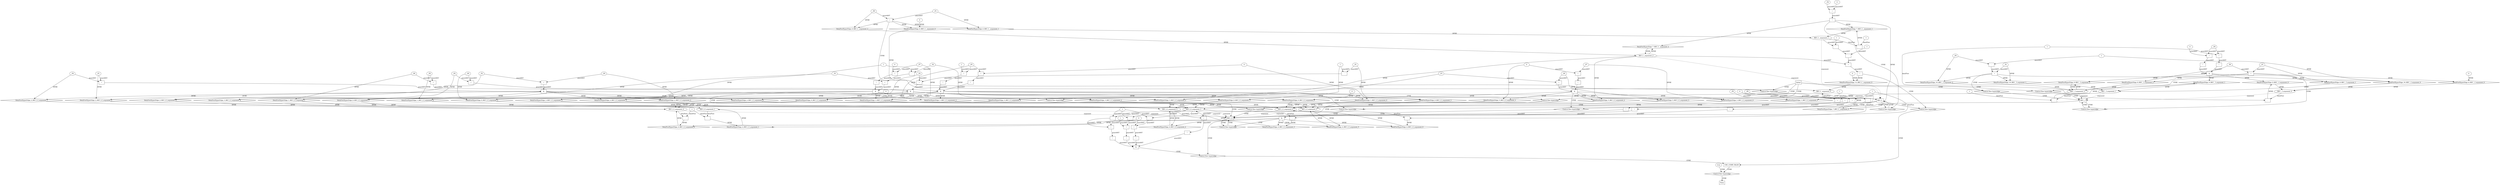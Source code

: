 // Horn Graph
digraph {
	"xxxREC_f_f___Initial_0xxxdataFlow_0_node_0" [label="_P1"  nodeName="xxxREC_f_f___Initial_0xxxdataFlow_0_node_0" class=symbolicConstant GNNNodeID=6]
	"xxxREC_f_f___Initial_0xxxdataFlow1_node_0" [label="_P2"  nodeName="xxxREC_f_f___Initial_0xxxdataFlow1_node_0" class=symbolicConstant GNNNodeID=7]
	"xxxREC_f_f___Initial_0xxxdataFlow2_node_0" [label="0"  nodeName="xxxREC_f_f___Initial_0xxxdataFlow2_node_0" class=IdealInt GNNNodeID=8]
	"xxxREC_f_f___Initial_0xxxdataFlow3_node_0" [label="1"  nodeName="xxxREC_f_f___Initial_0xxxdataFlow3_node_0" class=IdealInt GNNNodeID=9]
	"xxxREC_f_f___Initial_0xxxdataFlow4_node_0" [label="_P4"  nodeName="xxxREC_f_f___Initial_0xxxdataFlow4_node_0" class=symbolicConstant GNNNodeID=10]
	"xxxREC_f_f___Initial_0xxxdataFlow5_node_0" [label="_P0"  nodeName="xxxREC_f_f___Initial_0xxxdataFlow5_node_0" class=symbolicConstant GNNNodeID=11]
	"xxxREC_f_f___Initial_0xxxguard_0_node_0" [label="="  nodeName="xxxREC_f_f___Initial_0xxxguard_0_node_0" class=Operator GNNNodeID=12 shape=rect]
		"xxxREC_f_f___Initial_0xxxdataFlow5_node_0" -> "xxxREC_f_f___Initial_0xxxguard_0_node_0" [ label="guardAST"]
		"xxxREC_f_f___Initial_0xxxdataFlow4_node_0" -> "xxxREC_f_f___Initial_0xxxguard_0_node_0" [ label="guardAST"]
	"xxxREC_f_f___Initial_0xxxguard1_node_0" [label="="  nodeName="xxxREC_f_f___Initial_0xxxguard1_node_0" class=Operator GNNNodeID=13 shape=rect]
	"xxxREC_f_f___Initial_0xxxguard1_node_2" [label="-"  nodeName="xxxREC_f_f___Initial_0xxxguard1_node_2" class=Operator GNNNodeID=14 shape=rect]
		"xxxREC_f_f___Initial_0xxxdataFlow1_node_0" -> "xxxREC_f_f___Initial_0xxxguard1_node_0" [ label="guardAST"]
		"xxxREC_f_f___Initial_0xxxguard1_node_2" -> "xxxREC_f_f___Initial_0xxxguard1_node_0" [ label="guardAST"]
		"xxxREC_f_f___Initial_0xxxdataFlow_0_node_0" -> "xxxREC_f_f___Initial_0xxxguard1_node_2" [ label="guardAST"]
		"xxxREC_f_f___Initial_0xxxdataFlow3_node_0" -> "xxxREC_f_f___Initial_0xxxguard1_node_2" [ label="guardAST"]
	"xxxREC_f_f___REC__f_1xxxdataFlow_0_node_0" [label="0"  nodeName="xxxREC_f_f___REC__f_1xxxdataFlow_0_node_0" class=IdealInt GNNNodeID=18]
	"xxxREC_f_f___REC__f_1xxxdataFlow1_node_0" [label="_P6"  nodeName="xxxREC_f_f___REC__f_1xxxdataFlow1_node_0" class=symbolicConstant GNNNodeID=19]
	"xxxREC_f_f___REC__f_1xxxdataFlow2_node_0" [label="_P0"  nodeName="xxxREC_f_f___REC__f_1xxxdataFlow2_node_0" class=symbolicConstant GNNNodeID=20]
	"xxxREC_f_f___REC__f_1xxxdataFlow3_node_0" [label="_P5"  nodeName="xxxREC_f_f___REC__f_1xxxdataFlow3_node_0" class=symbolicConstant GNNNodeID=21]
	"xxxREC_f_f___REC__f_1xxxguard_0_node_0" [label="!"  nodeName="xxxREC_f_f___REC__f_1xxxguard_0_node_0" class=Operator GNNNodeID=22 shape=rect]
	"xxxREC_f_f___REC__f_1xxxguard_0_node_1" [label="="  nodeName="xxxREC_f_f___REC__f_1xxxguard_0_node_1" class=Operator GNNNodeID=23 shape=rect]
	"xxxREC_f_f___REC__f_1xxxguard_0_node_3" [label="1"  nodeName="xxxREC_f_f___REC__f_1xxxguard_0_node_3" class=IdealInt GNNNodeID=24]
		"xxxREC_f_f___REC__f_1xxxguard_0_node_1" -> "xxxREC_f_f___REC__f_1xxxguard_0_node_0" [ label="guardAST"]
		"xxxREC_f_f___REC__f_1xxxdataFlow3_node_0" -> "xxxREC_f_f___REC__f_1xxxguard_0_node_1" [ label="guardAST"]
		"xxxREC_f_f___REC__f_1xxxguard_0_node_3" -> "xxxREC_f_f___REC__f_1xxxguard_0_node_1" [ label="guardAST"]
	"xxxREC_f_f___REC__f_1xxxguard1_node_0" [label="!"  nodeName="xxxREC_f_f___REC__f_1xxxguard1_node_0" class=Operator GNNNodeID=25 shape=rect]
	"xxxREC_f_f___REC__f_1xxxguard1_node_1" [label="="  nodeName="xxxREC_f_f___REC__f_1xxxguard1_node_1" class=Operator GNNNodeID=26 shape=rect]
		"xxxREC_f_f___REC__f_1xxxguard1_node_1" -> "xxxREC_f_f___REC__f_1xxxguard1_node_0" [ label="guardAST"]
		"xxxREC_f_f___REC__f_1xxxdataFlow3_node_0" -> "xxxREC_f_f___REC__f_1xxxguard1_node_1" [ label="guardAST"]
		"xxxREC_f_f___REC__f_1xxxdataFlow_0_node_0" -> "xxxREC_f_f___REC__f_1xxxguard1_node_1" [ label="guardAST"]
	"xxxREC_f_f___REC__f_1xxxguard2_node_0" [label="="  nodeName="xxxREC_f_f___REC__f_1xxxguard2_node_0" class=Operator GNNNodeID=27 shape=rect]
		"xxxREC_f_f___REC__f_1xxxdataFlow2_node_0" -> "xxxREC_f_f___REC__f_1xxxguard2_node_0" [ label="guardAST"]
		"xxxREC_f_f___REC__f_1xxxdataFlow1_node_0" -> "xxxREC_f_f___REC__f_1xxxguard2_node_0" [ label="guardAST"]
	"xxxREC_f_f___Initial_2xxxdataFlow_0_node_0" [label="_P0"  nodeName="xxxREC_f_f___Initial_2xxxdataFlow_0_node_0" class=symbolicConstant GNNNodeID=28]
	"xxxREC_f_f___Initial_2xxxdataFlow1_node_0" [label="_P2"  nodeName="xxxREC_f_f___Initial_2xxxdataFlow1_node_0" class=symbolicConstant GNNNodeID=29]
	"xxxREC_f_f___Initial_2xxxdataFlow2_node_0" [label="0"  nodeName="xxxREC_f_f___Initial_2xxxdataFlow2_node_0" class=IdealInt GNNNodeID=30]
	"xxxREC_f_f___Initial_2xxxdataFlow4_node_0" [label="_P4"  nodeName="xxxREC_f_f___Initial_2xxxdataFlow4_node_0" class=symbolicConstant GNNNodeID=31]
	"xxxREC_f_f___Initial_2xxxdataFlow5_node_0" [label="_P1"  nodeName="xxxREC_f_f___Initial_2xxxdataFlow5_node_0" class=symbolicConstant GNNNodeID=32]
	"xxxREC_f_f___Initial_2xxxguard_0_node_0" [label="="  nodeName="xxxREC_f_f___Initial_2xxxguard_0_node_0" class=Operator GNNNodeID=33 shape=rect]
		"xxxREC_f_f___Initial_2xxxdataFlow_0_node_0" -> "xxxREC_f_f___Initial_2xxxguard_0_node_0" [ label="guardAST"]
		"xxxREC_f_f___Initial_2xxxdataFlow1_node_0" -> "xxxREC_f_f___Initial_2xxxguard_0_node_0" [ label="guardAST"]
	"xxxREC_f_f___Initial_2xxxguard1_node_0" [label="="  nodeName="xxxREC_f_f___Initial_2xxxguard1_node_0" class=Operator GNNNodeID=34 shape=rect]
		"xxxREC_f_f___Initial_2xxxdataFlow5_node_0" -> "xxxREC_f_f___Initial_2xxxguard1_node_0" [ label="guardAST"]
		"xxxREC_f_f___Initial_2xxxdataFlow4_node_0" -> "xxxREC_f_f___Initial_2xxxguard1_node_0" [ label="guardAST"]
	"xxxREC_f_f___REC_f__3xxxdataFlow_0_node_0" [label="_P7"  nodeName="xxxREC_f_f___REC_f__3xxxdataFlow_0_node_0" class=symbolicConstant GNNNodeID=38]
	"xxxREC_f_f___REC_f__3xxxdataFlow1_node_0" [label="1"  nodeName="xxxREC_f_f___REC_f__3xxxdataFlow1_node_0" class=IdealInt GNNNodeID=39]
	"xxxREC_f_f___REC_f__3xxxdataFlow2_node_0" [label="_P3"  nodeName="xxxREC_f_f___REC_f__3xxxdataFlow2_node_0" class=symbolicConstant GNNNodeID=40]
	"xxxREC_f_f___REC_f__3xxxdataFlow3_node_0" [label="_P2"  nodeName="xxxREC_f_f___REC_f__3xxxdataFlow3_node_0" class=symbolicConstant GNNNodeID=41]
	"xxxREC_f_f___REC_f__3xxxguard_0_node_0" [label="!"  nodeName="xxxREC_f_f___REC_f__3xxxguard_0_node_0" class=Operator GNNNodeID=42 shape=rect]
	"xxxREC_f_f___REC_f__3xxxguard_0_node_1" [label="="  nodeName="xxxREC_f_f___REC_f__3xxxguard_0_node_1" class=Operator GNNNodeID=43 shape=rect]
	"xxxREC_f_f___REC_f__3xxxguard_0_node_3" [label="0"  nodeName="xxxREC_f_f___REC_f__3xxxguard_0_node_3" class=IdealInt GNNNodeID=44]
		"xxxREC_f_f___REC_f__3xxxguard_0_node_1" -> "xxxREC_f_f___REC_f__3xxxguard_0_node_0" [ label="guardAST"]
		"xxxREC_f_f___REC_f__3xxxdataFlow_0_node_0" -> "xxxREC_f_f___REC_f__3xxxguard_0_node_1" [ label="guardAST"]
		"xxxREC_f_f___REC_f__3xxxguard_0_node_3" -> "xxxREC_f_f___REC_f__3xxxguard_0_node_1" [ label="guardAST"]
	"xxxREC_f_f___REC_f__3xxxguard1_node_0" [label="="  nodeName="xxxREC_f_f___REC_f__3xxxguard1_node_0" class=Operator GNNNodeID=45 shape=rect]
	"xxxREC_f_f___REC_f__3xxxguard1_node_2" [label="-"  nodeName="xxxREC_f_f___REC_f__3xxxguard1_node_2" class=Operator GNNNodeID=46 shape=rect]
		"xxxREC_f_f___REC_f__3xxxdataFlow2_node_0" -> "xxxREC_f_f___REC_f__3xxxguard1_node_0" [ label="guardAST"]
		"xxxREC_f_f___REC_f__3xxxguard1_node_2" -> "xxxREC_f_f___REC_f__3xxxguard1_node_0" [ label="guardAST"]
		"xxxREC_f_f___REC_f__3xxxdataFlow3_node_0" -> "xxxREC_f_f___REC_f__3xxxguard1_node_2" [ label="guardAST"]
		"xxxREC_f_f___REC_f__3xxxdataFlow1_node_0" -> "xxxREC_f_f___REC_f__3xxxguard1_node_2" [ label="guardAST"]
	"xxxREC_f_f___REC_f_f_4xxxdataFlow_0_node_0" [label="-"  nodeName="xxxREC_f_f___REC_f_f_4xxxdataFlow_0_node_0" class=Operator GNNNodeID=47 shape=rect]
	"xxxREC_f_f___REC_f_f_4xxxdataFlow_0_node_2" [label="1"  nodeName="xxxREC_f_f___REC_f_f_4xxxdataFlow_0_node_2" class=IdealInt GNNNodeID=48]
		"REC_f_f_argument_0" -> "xxxREC_f_f___REC_f_f_4xxxdataFlow_0_node_0" [ label="dataFlow"]
		"xxxREC_f_f___REC_f_f_4xxxdataFlow_0_node_2" -> "xxxREC_f_f___REC_f_f_4xxxdataFlow_0_node_0" [ label="dataFlow"]
	"xxxREC_f_f___REC_f_f_4xxxdataFlow1_node_0" [label="-"  nodeName="xxxREC_f_f___REC_f_f_4xxxdataFlow1_node_0" class=Operator GNNNodeID=49 shape=rect]
		"REC_f_f_argument_3" -> "xxxREC_f_f___REC_f_f_4xxxdataFlow1_node_0" [ label="dataFlow"]
		"xxxREC_f_f___REC_f_f_4xxxdataFlow_0_node_2" -> "xxxREC_f_f___REC_f_f_4xxxdataFlow1_node_0" [ label="dataFlow"]
	"xxxREC_f_f___REC_f_f_4xxxdataFlow2_node_0" [label="-"  nodeName="xxxREC_f_f___REC_f_f_4xxxdataFlow2_node_0" class=Operator GNNNodeID=50 shape=rect]
	"xxxREC_f_f___REC_f_f_4xxxdataFlow2_node_2" [label="-1"  nodeName="xxxREC_f_f___REC_f_f_4xxxdataFlow2_node_2" class=IdealInt GNNNodeID=51]
		"REC_f_f_argument_1" -> "xxxREC_f_f___REC_f_f_4xxxdataFlow2_node_0" [ label="dataFlow"]
		"xxxREC_f_f___REC_f_f_4xxxdataFlow2_node_2" -> "xxxREC_f_f___REC_f_f_4xxxdataFlow2_node_0" [ label="dataFlow"]
	"xxxREC_f_f___REC_f_f_4xxxdataFlow3_node_0" [label="-"  nodeName="xxxREC_f_f___REC_f_f_4xxxdataFlow3_node_0" class=Operator GNNNodeID=52 shape=rect]
		"REC_f_f_argument_4" -> "xxxREC_f_f___REC_f_f_4xxxdataFlow3_node_0" [ label="dataFlow"]
		"xxxREC_f_f___REC_f_f_4xxxdataFlow2_node_2" -> "xxxREC_f_f___REC_f_f_4xxxdataFlow3_node_0" [ label="dataFlow"]
	"xxxREC_f_f___REC_f_f_4xxxguard_0_node_0" [label="!"  nodeName="xxxREC_f_f___REC_f_f_4xxxguard_0_node_0" class=Operator GNNNodeID=53 shape=rect]
	"xxxREC_f_f___REC_f_f_4xxxguard_0_node_1" [label="="  nodeName="xxxREC_f_f___REC_f_f_4xxxguard_0_node_1" class=Operator GNNNodeID=54 shape=rect]
	"xxxREC_f_f___REC_f_f_4xxxguard_0_node_2" [label="_P6"  nodeName="xxxREC_f_f___REC_f_f_4xxxguard_0_node_2" class=symbolicConstant GNNNodeID=55]
		"xxxREC_f_f___REC_f_f_4xxxguard_0_node_1" -> "xxxREC_f_f___REC_f_f_4xxxguard_0_node_0" [ label="guardAST"]
		"xxxREC_f_f___REC_f_f_4xxxguard_0_node_2" -> "xxxREC_f_f___REC_f_f_4xxxguard_0_node_1" [ label="guardAST"]
		"xxxREC_f_f___REC_f_f_4xxxdataFlow_0_node_2" -> "xxxREC_f_f___REC_f_f_4xxxguard_0_node_1" [ label="guardAST"]
	"xxxREC_f_f___REC_f_f_4xxxguard1_node_0" [label="!"  nodeName="xxxREC_f_f___REC_f_f_4xxxguard1_node_0" class=Operator GNNNodeID=56 shape=rect]
	"xxxREC_f_f___REC_f_f_4xxxguard1_node_1" [label="="  nodeName="xxxREC_f_f___REC_f_f_4xxxguard1_node_1" class=Operator GNNNodeID=57 shape=rect]
	"xxxREC_f_f___REC_f_f_4xxxguard1_node_3" [label="0"  nodeName="xxxREC_f_f___REC_f_f_4xxxguard1_node_3" class=IdealInt GNNNodeID=58]
		"xxxREC_f_f___REC_f_f_4xxxguard1_node_1" -> "xxxREC_f_f___REC_f_f_4xxxguard1_node_0" [ label="guardAST"]
		"xxxREC_f_f___REC_f_f_4xxxguard_0_node_2" -> "xxxREC_f_f___REC_f_f_4xxxguard1_node_1" [ label="guardAST"]
		"xxxREC_f_f___REC_f_f_4xxxguard1_node_3" -> "xxxREC_f_f___REC_f_f_4xxxguard1_node_1" [ label="guardAST"]
	"xxxREC_f_f___REC_f_f_4xxxguard2_node_0" [label="!"  nodeName="xxxREC_f_f___REC_f_f_4xxxguard2_node_0" class=Operator GNNNodeID=59 shape=rect]
	"xxxREC_f_f___REC_f_f_4xxxguard2_node_1" [label="="  nodeName="xxxREC_f_f___REC_f_f_4xxxguard2_node_1" class=Operator GNNNodeID=60 shape=rect]
	"xxxREC_f_f___REC_f_f_4xxxguard2_node_2" [label="_P9"  nodeName="xxxREC_f_f___REC_f_f_4xxxguard2_node_2" class=symbolicConstant GNNNodeID=61]
		"xxxREC_f_f___REC_f_f_4xxxguard2_node_1" -> "xxxREC_f_f___REC_f_f_4xxxguard2_node_0" [ label="guardAST"]
		"xxxREC_f_f___REC_f_f_4xxxguard2_node_2" -> "xxxREC_f_f___REC_f_f_4xxxguard2_node_1" [ label="guardAST"]
		"xxxREC_f_f___REC_f_f_4xxxguard1_node_3" -> "xxxREC_f_f___REC_f_f_4xxxguard2_node_1" [ label="guardAST"]
	"xxxREC_f_f___REC_f__5xxxdataFlow_0_node_0" [label="_P7"  nodeName="xxxREC_f_f___REC_f__5xxxdataFlow_0_node_0" class=symbolicConstant GNNNodeID=62]
	"xxxREC_f_f___REC_f__5xxxdataFlow1_node_0" [label="0"  nodeName="xxxREC_f_f___REC_f__5xxxdataFlow1_node_0" class=IdealInt GNNNodeID=63]
	"xxxREC_f_f___REC_f__5xxxdataFlow2_node_0" [label="_P3"  nodeName="xxxREC_f_f___REC_f__5xxxdataFlow2_node_0" class=symbolicConstant GNNNodeID=64]
	"xxxREC_f_f___REC_f__5xxxdataFlow3_node_0" [label="_P0"  nodeName="xxxREC_f_f___REC_f__5xxxdataFlow3_node_0" class=symbolicConstant GNNNodeID=65]
	"xxxREC_f_f___REC_f__5xxxguard_0_node_0" [label="!"  nodeName="xxxREC_f_f___REC_f__5xxxguard_0_node_0" class=Operator GNNNodeID=66 shape=rect]
	"xxxREC_f_f___REC_f__5xxxguard_0_node_1" [label="="  nodeName="xxxREC_f_f___REC_f__5xxxguard_0_node_1" class=Operator GNNNodeID=67 shape=rect]
		"xxxREC_f_f___REC_f__5xxxguard_0_node_1" -> "xxxREC_f_f___REC_f__5xxxguard_0_node_0" [ label="guardAST"]
		"xxxREC_f_f___REC_f__5xxxdataFlow_0_node_0" -> "xxxREC_f_f___REC_f__5xxxguard_0_node_1" [ label="guardAST"]
		"xxxREC_f_f___REC_f__5xxxdataFlow1_node_0" -> "xxxREC_f_f___REC_f__5xxxguard_0_node_1" [ label="guardAST"]
	"xxxREC_f_f___REC_f__5xxxguard1_node_0" [label="="  nodeName="xxxREC_f_f___REC_f__5xxxguard1_node_0" class=Operator GNNNodeID=68 shape=rect]
		"xxxREC_f_f___REC_f__5xxxdataFlow3_node_0" -> "xxxREC_f_f___REC_f__5xxxguard1_node_0" [ label="guardAST"]
		"xxxREC_f_f___REC_f__5xxxdataFlow2_node_0" -> "xxxREC_f_f___REC_f__5xxxguard1_node_0" [ label="guardAST"]
	"xxxREC_f____Initial_6xxxdataFlow_0_node_0" [label="0"  nodeName="xxxREC_f____Initial_6xxxdataFlow_0_node_0" class=IdealInt GNNNodeID=69]
	"xxxREC_f____Initial_6xxxdataFlow1_node_0" [label="_P1"  nodeName="xxxREC_f____Initial_6xxxdataFlow1_node_0" class=symbolicConstant GNNNodeID=70]
	"xxxREC_f____Initial_6xxxdataFlow2_node_0" [label="_P0"  nodeName="xxxREC_f____Initial_6xxxdataFlow2_node_0" class=symbolicConstant GNNNodeID=71]
	"xxxREC_f____Initial_6xxxguard_0_node_0" [label="="  nodeName="xxxREC_f____Initial_6xxxguard_0_node_0" class=Operator GNNNodeID=72 shape=rect]
		"xxxREC_f____Initial_6xxxdataFlow2_node_0" -> "xxxREC_f____Initial_6xxxguard_0_node_0" [ label="guardAST"]
		"xxxREC_f____Initial_6xxxdataFlow1_node_0" -> "xxxREC_f____Initial_6xxxguard_0_node_0" [ label="guardAST"]
	"xxxREC_f____REC_f__7xxxdataFlow_0_node_0" [label="-"  nodeName="xxxREC_f____REC_f__7xxxdataFlow_0_node_0" class=Operator GNNNodeID=73 shape=rect]
	"xxxREC_f____REC_f__7xxxdataFlow_0_node_2" [label="1"  nodeName="xxxREC_f____REC_f__7xxxdataFlow_0_node_2" class=IdealInt GNNNodeID=74]
		"REC_f__argument_0" -> "xxxREC_f____REC_f__7xxxdataFlow_0_node_0" [ label="dataFlow"]
		"xxxREC_f____REC_f__7xxxdataFlow_0_node_2" -> "xxxREC_f____REC_f__7xxxdataFlow_0_node_0" [ label="dataFlow"]
	"xxxREC_f____REC_f__7xxxdataFlow1_node_0" [label="-"  nodeName="xxxREC_f____REC_f__7xxxdataFlow1_node_0" class=Operator GNNNodeID=75 shape=rect]
	"xxxREC_f____REC_f__7xxxdataFlow1_node_2" [label="-1"  nodeName="xxxREC_f____REC_f__7xxxdataFlow1_node_2" class=IdealInt GNNNodeID=76]
		"REC_f__argument_1" -> "xxxREC_f____REC_f__7xxxdataFlow1_node_0" [ label="dataFlow"]
		"xxxREC_f____REC_f__7xxxdataFlow1_node_2" -> "xxxREC_f____REC_f__7xxxdataFlow1_node_0" [ label="dataFlow"]
	"xxxREC_f____REC_f__7xxxguard_0_node_0" [label="!"  nodeName="xxxREC_f____REC_f__7xxxguard_0_node_0" class=Operator GNNNodeID=77 shape=rect]
	"xxxREC_f____REC_f__7xxxguard_0_node_1" [label="="  nodeName="xxxREC_f____REC_f__7xxxguard_0_node_1" class=Operator GNNNodeID=78 shape=rect]
	"xxxREC_f____REC_f__7xxxguard_0_node_2" [label="_P4"  nodeName="xxxREC_f____REC_f__7xxxguard_0_node_2" class=symbolicConstant GNNNodeID=79]
	"xxxREC_f____REC_f__7xxxguard_0_node_3" [label="0"  nodeName="xxxREC_f____REC_f__7xxxguard_0_node_3" class=IdealInt GNNNodeID=80]
		"xxxREC_f____REC_f__7xxxguard_0_node_1" -> "xxxREC_f____REC_f__7xxxguard_0_node_0" [ label="guardAST"]
		"xxxREC_f____REC_f__7xxxguard_0_node_2" -> "xxxREC_f____REC_f__7xxxguard_0_node_1" [ label="guardAST"]
		"xxxREC_f____REC_f__7xxxguard_0_node_3" -> "xxxREC_f____REC_f__7xxxguard_0_node_1" [ label="guardAST"]
	"xxxREC__f___Initial_8xxxdataFlow_0_node_0" [label="0"  nodeName="xxxREC__f___Initial_8xxxdataFlow_0_node_0" class=IdealInt GNNNodeID=81]
	"xxxREC__f___Initial_8xxxdataFlow1_node_0" [label="_P1"  nodeName="xxxREC__f___Initial_8xxxdataFlow1_node_0" class=symbolicConstant GNNNodeID=82]
	"xxxREC__f___Initial_8xxxdataFlow2_node_0" [label="_P0"  nodeName="xxxREC__f___Initial_8xxxdataFlow2_node_0" class=symbolicConstant GNNNodeID=83]
	"xxxREC__f___Initial_8xxxguard_0_node_0" [label="="  nodeName="xxxREC__f___Initial_8xxxguard_0_node_0" class=Operator GNNNodeID=84 shape=rect]
		"xxxREC__f___Initial_8xxxdataFlow2_node_0" -> "xxxREC__f___Initial_8xxxguard_0_node_0" [ label="guardAST"]
		"xxxREC__f___Initial_8xxxdataFlow1_node_0" -> "xxxREC__f___Initial_8xxxguard_0_node_0" [ label="guardAST"]
	"xxxREC__f___REC__f_9xxxdataFlow_0_node_0" [label="-"  nodeName="xxxREC__f___REC__f_9xxxdataFlow_0_node_0" class=Operator GNNNodeID=85 shape=rect]
	"xxxREC__f___REC__f_9xxxdataFlow_0_node_2" [label="1"  nodeName="xxxREC__f___REC__f_9xxxdataFlow_0_node_2" class=IdealInt GNNNodeID=86]
		"REC__f_argument_0" -> "xxxREC__f___REC__f_9xxxdataFlow_0_node_0" [ label="dataFlow"]
		"xxxREC__f___REC__f_9xxxdataFlow_0_node_2" -> "xxxREC__f___REC__f_9xxxdataFlow_0_node_0" [ label="dataFlow"]
	"xxxREC__f___REC__f_9xxxdataFlow1_node_0" [label="-"  nodeName="xxxREC__f___REC__f_9xxxdataFlow1_node_0" class=Operator GNNNodeID=87 shape=rect]
	"xxxREC__f___REC__f_9xxxdataFlow1_node_2" [label="-1"  nodeName="xxxREC__f___REC__f_9xxxdataFlow1_node_2" class=IdealInt GNNNodeID=88]
		"REC__f_argument_1" -> "xxxREC__f___REC__f_9xxxdataFlow1_node_0" [ label="dataFlow"]
		"xxxREC__f___REC__f_9xxxdataFlow1_node_2" -> "xxxREC__f___REC__f_9xxxdataFlow1_node_0" [ label="dataFlow"]
	"xxxREC__f___REC__f_9xxxguard_0_node_0" [label="!"  nodeName="xxxREC__f___REC__f_9xxxguard_0_node_0" class=Operator GNNNodeID=89 shape=rect]
	"xxxREC__f___REC__f_9xxxguard_0_node_1" [label="="  nodeName="xxxREC__f___REC__f_9xxxguard_0_node_1" class=Operator GNNNodeID=90 shape=rect]
	"xxxREC__f___REC__f_9xxxguard_0_node_2" [label="_P4"  nodeName="xxxREC__f___REC__f_9xxxguard_0_node_2" class=symbolicConstant GNNNodeID=91]
		"xxxREC__f___REC__f_9xxxguard_0_node_1" -> "xxxREC__f___REC__f_9xxxguard_0_node_0" [ label="guardAST"]
		"xxxREC__f___REC__f_9xxxguard_0_node_2" -> "xxxREC__f___REC__f_9xxxguard_0_node_1" [ label="guardAST"]
		"xxxREC__f___REC__f_9xxxdataFlow_0_node_2" -> "xxxREC__f___REC__f_9xxxguard_0_node_1" [ label="guardAST"]
	"xxxREC__f___REC__f_9xxxguard1_node_0" [label="!"  nodeName="xxxREC__f___REC__f_9xxxguard1_node_0" class=Operator GNNNodeID=92 shape=rect]
	"xxxREC__f___REC__f_9xxxguard1_node_1" [label="="  nodeName="xxxREC__f___REC__f_9xxxguard1_node_1" class=Operator GNNNodeID=93 shape=rect]
	"xxxREC__f___REC__f_9xxxguard1_node_3" [label="0"  nodeName="xxxREC__f___REC__f_9xxxguard1_node_3" class=IdealInt GNNNodeID=94]
		"xxxREC__f___REC__f_9xxxguard1_node_1" -> "xxxREC__f___REC__f_9xxxguard1_node_0" [ label="guardAST"]
		"xxxREC__f___REC__f_9xxxguard_0_node_2" -> "xxxREC__f___REC__f_9xxxguard1_node_1" [ label="guardAST"]
		"xxxREC__f___REC__f_9xxxguard1_node_3" -> "xxxREC__f___REC__f_9xxxguard1_node_1" [ label="guardAST"]
	"xxxREC__f___Initial_10xxxdataFlow_0_node_0" [label="1"  nodeName="xxxREC__f___Initial_10xxxdataFlow_0_node_0" class=IdealInt GNNNodeID=95]
	"xxxREC__f___Initial_10xxxdataFlow1_node_0" [label="_P1"  nodeName="xxxREC__f___Initial_10xxxdataFlow1_node_0" class=symbolicConstant GNNNodeID=96]
	"xxxREC__f___Initial_10xxxdataFlow2_node_0" [label="_P0"  nodeName="xxxREC__f___Initial_10xxxdataFlow2_node_0" class=symbolicConstant GNNNodeID=97]
	"xxxREC__f___Initial_10xxxguard_0_node_0" [label="="  nodeName="xxxREC__f___Initial_10xxxguard_0_node_0" class=Operator GNNNodeID=98 shape=rect]
	"xxxREC__f___Initial_10xxxguard_0_node_2" [label="-"  nodeName="xxxREC__f___Initial_10xxxguard_0_node_2" class=Operator GNNNodeID=99 shape=rect]
		"xxxREC__f___Initial_10xxxdataFlow1_node_0" -> "xxxREC__f___Initial_10xxxguard_0_node_0" [ label="guardAST"]
		"xxxREC__f___Initial_10xxxguard_0_node_2" -> "xxxREC__f___Initial_10xxxguard_0_node_0" [ label="guardAST"]
		"xxxREC__f___Initial_10xxxdataFlow2_node_0" -> "xxxREC__f___Initial_10xxxguard_0_node_2" [ label="guardAST"]
		"xxxREC__f___Initial_10xxxdataFlow_0_node_0" -> "xxxREC__f___Initial_10xxxguard_0_node_2" [ label="guardAST"]
	"xxxCHC_COMP_FALSE___REC_f_f_11xxxguard_0_node_0" [label="!"  nodeName="xxxCHC_COMP_FALSE___REC_f_f_11xxxguard_0_node_0" class=Operator GNNNodeID=100 shape=rect]
	"xxxCHC_COMP_FALSE___REC_f_f_11xxxguard_0_node_1" [label="="  nodeName="xxxCHC_COMP_FALSE___REC_f_f_11xxxguard_0_node_1" class=Operator GNNNodeID=101 shape=rect]
	"xxxCHC_COMP_FALSE___REC_f_f_11xxxguard_0_node_2" [label="-"  nodeName="xxxCHC_COMP_FALSE___REC_f_f_11xxxguard_0_node_2" class=Operator GNNNodeID=102 shape=rect]
	"xxxCHC_COMP_FALSE___REC_f_f_11xxxguard_0_node_4" [label="-1"  nodeName="xxxCHC_COMP_FALSE___REC_f_f_11xxxguard_0_node_4" class=IdealInt GNNNodeID=103]
	"xxxCHC_COMP_FALSE___REC_f_f_11xxxguard_0_node_5" [label="0"  nodeName="xxxCHC_COMP_FALSE___REC_f_f_11xxxguard_0_node_5" class=IdealInt GNNNodeID=104]
		"xxxCHC_COMP_FALSE___REC_f_f_11xxxguard_0_node_1" -> "xxxCHC_COMP_FALSE___REC_f_f_11xxxguard_0_node_0" [ label="guardAST"]
		"xxxCHC_COMP_FALSE___REC_f_f_11xxxguard_0_node_2" -> "xxxCHC_COMP_FALSE___REC_f_f_11xxxguard_0_node_1" [ label="guardAST"]
		"xxxCHC_COMP_FALSE___REC_f_f_11xxxguard_0_node_5" -> "xxxCHC_COMP_FALSE___REC_f_f_11xxxguard_0_node_1" [ label="guardAST"]
		"REC_f_f_argument_3" -> "xxxCHC_COMP_FALSE___REC_f_f_11xxxguard_0_node_2" [ label="guardAST"]
		"xxxCHC_COMP_FALSE___REC_f_f_11xxxguard_0_node_4" -> "xxxCHC_COMP_FALSE___REC_f_f_11xxxguard_0_node_2" [ label="guardAST"]
	"xxxCHC_COMP_FALSE___REC_f_f_11xxxguard1_node_0" [label="!"  nodeName="xxxCHC_COMP_FALSE___REC_f_f_11xxxguard1_node_0" class=Operator GNNNodeID=105 shape=rect]
	"xxxCHC_COMP_FALSE___REC_f_f_11xxxguard1_node_1" [label="="  nodeName="xxxCHC_COMP_FALSE___REC_f_f_11xxxguard1_node_1" class=Operator GNNNodeID=106 shape=rect]
	"xxxCHC_COMP_FALSE___REC_f_f_11xxxguard1_node_2" [label="-"  nodeName="xxxCHC_COMP_FALSE___REC_f_f_11xxxguard1_node_2" class=Operator GNNNodeID=107 shape=rect]
	"xxxCHC_COMP_FALSE___REC_f_f_11xxxguard1_node_5" [label="1"  nodeName="xxxCHC_COMP_FALSE___REC_f_f_11xxxguard1_node_5" class=IdealInt GNNNodeID=108]
		"xxxCHC_COMP_FALSE___REC_f_f_11xxxguard1_node_1" -> "xxxCHC_COMP_FALSE___REC_f_f_11xxxguard1_node_0" [ label="guardAST"]
		"xxxCHC_COMP_FALSE___REC_f_f_11xxxguard1_node_2" -> "xxxCHC_COMP_FALSE___REC_f_f_11xxxguard1_node_1" [ label="guardAST"]
		"xxxCHC_COMP_FALSE___REC_f_f_11xxxguard1_node_5" -> "xxxCHC_COMP_FALSE___REC_f_f_11xxxguard1_node_1" [ label="guardAST"]
		"REC_f_f_argument_3" -> "xxxCHC_COMP_FALSE___REC_f_f_11xxxguard1_node_2" [ label="guardAST"]
		"xxxCHC_COMP_FALSE___REC_f_f_11xxxguard_0_node_4" -> "xxxCHC_COMP_FALSE___REC_f_f_11xxxguard1_node_2" [ label="guardAST"]
	"xxxCHC_COMP_FALSE___REC_f_f_11xxxguard2_node_0" [label="!"  nodeName="xxxCHC_COMP_FALSE___REC_f_f_11xxxguard2_node_0" class=Operator GNNNodeID=109 shape=rect]
	"xxxCHC_COMP_FALSE___REC_f_f_11xxxguard2_node_1" [label="="  nodeName="xxxCHC_COMP_FALSE___REC_f_f_11xxxguard2_node_1" class=Operator GNNNodeID=110 shape=rect]
	"xxxCHC_COMP_FALSE___REC_f_f_11xxxguard2_node_2" [label="-"  nodeName="xxxCHC_COMP_FALSE___REC_f_f_11xxxguard2_node_2" class=Operator GNNNodeID=111 shape=rect]
		"xxxCHC_COMP_FALSE___REC_f_f_11xxxguard2_node_1" -> "xxxCHC_COMP_FALSE___REC_f_f_11xxxguard2_node_0" [ label="guardAST"]
		"xxxCHC_COMP_FALSE___REC_f_f_11xxxguard2_node_2" -> "xxxCHC_COMP_FALSE___REC_f_f_11xxxguard2_node_1" [ label="guardAST"]
		"xxxCHC_COMP_FALSE___REC_f_f_11xxxguard_0_node_5" -> "xxxCHC_COMP_FALSE___REC_f_f_11xxxguard2_node_1" [ label="guardAST"]
		"REC_f_f_argument_3" -> "xxxCHC_COMP_FALSE___REC_f_f_11xxxguard2_node_2" [ label="guardAST"]
		"xxxCHC_COMP_FALSE___REC_f_f_11xxxguard_0_node_4" -> "xxxCHC_COMP_FALSE___REC_f_f_11xxxguard2_node_2" [ label="guardAST"]
	"xxxCHC_COMP_FALSE___REC_f_f_11xxxguard3_node_0" [label="!"  nodeName="xxxCHC_COMP_FALSE___REC_f_f_11xxxguard3_node_0" class=Operator GNNNodeID=112 shape=rect]
	"xxxCHC_COMP_FALSE___REC_f_f_11xxxguard3_node_1" [label="="  nodeName="xxxCHC_COMP_FALSE___REC_f_f_11xxxguard3_node_1" class=Operator GNNNodeID=113 shape=rect]
		"xxxCHC_COMP_FALSE___REC_f_f_11xxxguard3_node_1" -> "xxxCHC_COMP_FALSE___REC_f_f_11xxxguard3_node_0" [ label="guardAST"]
		"REC_f_f_argument_2" -> "xxxCHC_COMP_FALSE___REC_f_f_11xxxguard3_node_1" [ label="guardAST"]
		"REC_f_f_argument_5" -> "xxxCHC_COMP_FALSE___REC_f_f_11xxxguard3_node_1" [ label="guardAST"]
	"xxxCHC_COMP_FALSE___REC_f__12xxxguard_0_node_0" [label="!"  nodeName="xxxCHC_COMP_FALSE___REC_f__12xxxguard_0_node_0" class=Operator GNNNodeID=114 shape=rect]
	"xxxCHC_COMP_FALSE___REC_f__12xxxguard_0_node_1" [label="="  nodeName="xxxCHC_COMP_FALSE___REC_f__12xxxguard_0_node_1" class=Operator GNNNodeID=115 shape=rect]
	"xxxCHC_COMP_FALSE___REC_f__12xxxguard_0_node_3" [label="-"  nodeName="xxxCHC_COMP_FALSE___REC_f__12xxxguard_0_node_3" class=Operator GNNNodeID=116 shape=rect]
	"xxxCHC_COMP_FALSE___REC_f__12xxxguard_0_node_4" [label="-"  nodeName="xxxCHC_COMP_FALSE___REC_f__12xxxguard_0_node_4" class=Operator GNNNodeID=117 shape=rect]
	"xxxCHC_COMP_FALSE___REC_f__12xxxguard_0_node_6" [label="1"  nodeName="xxxCHC_COMP_FALSE___REC_f__12xxxguard_0_node_6" class=IdealInt GNNNodeID=118]
	"xxxCHC_COMP_FALSE___REC_f__12xxxguard_0_node_7" [label="-1"  nodeName="xxxCHC_COMP_FALSE___REC_f__12xxxguard_0_node_7" class=IdealInt GNNNodeID=119]
		"xxxCHC_COMP_FALSE___REC_f__12xxxguard_0_node_1" -> "xxxCHC_COMP_FALSE___REC_f__12xxxguard_0_node_0" [ label="guardAST"]
		"REC_f__argument_2" -> "xxxCHC_COMP_FALSE___REC_f__12xxxguard_0_node_1" [ label="guardAST"]
		"xxxCHC_COMP_FALSE___REC_f__12xxxguard_0_node_3" -> "xxxCHC_COMP_FALSE___REC_f__12xxxguard_0_node_1" [ label="guardAST"]
		"xxxCHC_COMP_FALSE___REC_f__12xxxguard_0_node_4" -> "xxxCHC_COMP_FALSE___REC_f__12xxxguard_0_node_3" [ label="guardAST"]
		"xxxCHC_COMP_FALSE___REC_f__12xxxguard_0_node_7" -> "xxxCHC_COMP_FALSE___REC_f__12xxxguard_0_node_3" [ label="guardAST"]
		"REC_f__argument_1" -> "xxxCHC_COMP_FALSE___REC_f__12xxxguard_0_node_4" [ label="guardAST"]
		"xxxCHC_COMP_FALSE___REC_f__12xxxguard_0_node_6" -> "xxxCHC_COMP_FALSE___REC_f__12xxxguard_0_node_4" [ label="guardAST"]
	"xxxFALSE___CHC_COMP_FALSE_13xxxguard_0_node_0" [label="true"  nodeName="xxxFALSE___CHC_COMP_FALSE_13xxxguard_0_node_0" class=Constant GNNNodeID=120]
	"CHC_COMP_FALSE" [label="CHC_COMP_FALSE"  nodeName="CHC_COMP_FALSE" class=CONTROL GNNNodeID=121 shape="rect"]
	"REC__f" [label="REC__f"  nodeName="REC__f" class=CONTROL GNNNodeID=122 shape="rect"]
	"REC_f_" [label="REC_f_"  nodeName="REC_f_" class=CONTROL GNNNodeID=123 shape="rect"]
	"REC_f_f" [label="REC_f_f"  nodeName="REC_f_f" class=CONTROL GNNNodeID=124 shape="rect"]
	"FALSE" [label="False"  nodeName=False class=CONTROL GNNNodeID=125 shape="rect"]
	"Initial" [label="Initial"  nodeName=Initial class=CONTROL GNNNodeID=126 shape="rect"]
	"ControlFowHyperEdge_0" [label="Control flow hyperedge"  hyperEdgeNodeID=0 nodeName=ControlFowHyperEdge_0 class=controlFlowHyperEdge shape="diamond"]
		"Initial" -> ControlFowHyperEdge_0 [ label="CFHE"]
		"ControlFowHyperEdge_0" -> "REC_f_f" [ label="CFHE"]
	"ControlFowHyperEdge_1" [label="Control flow hyperedge"  hyperEdgeNodeID=1 nodeName=ControlFowHyperEdge_1 class=controlFlowHyperEdge shape="diamond"]
		"REC__f" -> ControlFowHyperEdge_1 [ label="CFHE"]
		"ControlFowHyperEdge_1" -> "REC_f_f" [ label="CFHE"]
	"ControlFowHyperEdge_2" [label="Control flow hyperedge"  hyperEdgeNodeID=2 nodeName=ControlFowHyperEdge_2 class=controlFlowHyperEdge shape="diamond"]
		"Initial" -> ControlFowHyperEdge_2 [ label="CFHE"]
		"ControlFowHyperEdge_2" -> "REC_f_f" [ label="CFHE"]
	"ControlFowHyperEdge_3" [label="Control flow hyperedge"  hyperEdgeNodeID=3 nodeName=ControlFowHyperEdge_3 class=controlFlowHyperEdge shape="diamond"]
		"REC_f_" -> ControlFowHyperEdge_3 [ label="CFHE"]
		"ControlFowHyperEdge_3" -> "REC_f_f" [ label="CFHE"]
	"ControlFowHyperEdge_4" [label="Control flow hyperedge"  hyperEdgeNodeID=4 nodeName=ControlFowHyperEdge_4 class=controlFlowHyperEdge shape="diamond"]
		"REC_f_f" -> ControlFowHyperEdge_4 [ label="CFHE"]
		"ControlFowHyperEdge_4" -> "REC_f_f" [ label="CFHE"]
	"ControlFowHyperEdge_5" [label="Control flow hyperedge"  hyperEdgeNodeID=5 nodeName=ControlFowHyperEdge_5 class=controlFlowHyperEdge shape="diamond"]
		"REC_f_" -> ControlFowHyperEdge_5 [ label="CFHE"]
		"ControlFowHyperEdge_5" -> "REC_f_f" [ label="CFHE"]
	"ControlFowHyperEdge_6" [label="Control flow hyperedge"  hyperEdgeNodeID=6 nodeName=ControlFowHyperEdge_6 class=controlFlowHyperEdge shape="diamond"]
		"Initial" -> ControlFowHyperEdge_6 [ label="CFHE"]
		"ControlFowHyperEdge_6" -> "REC_f_" [ label="CFHE"]
	"ControlFowHyperEdge_7" [label="Control flow hyperedge"  hyperEdgeNodeID=7 nodeName=ControlFowHyperEdge_7 class=controlFlowHyperEdge shape="diamond"]
		"REC_f_" -> ControlFowHyperEdge_7 [ label="CFHE"]
		"ControlFowHyperEdge_7" -> "REC_f_" [ label="CFHE"]
	"ControlFowHyperEdge_8" [label="Control flow hyperedge"  hyperEdgeNodeID=8 nodeName=ControlFowHyperEdge_8 class=controlFlowHyperEdge shape="diamond"]
		"Initial" -> ControlFowHyperEdge_8 [ label="CFHE"]
		"ControlFowHyperEdge_8" -> "REC__f" [ label="CFHE"]
	"ControlFowHyperEdge_9" [label="Control flow hyperedge"  hyperEdgeNodeID=9 nodeName=ControlFowHyperEdge_9 class=controlFlowHyperEdge shape="diamond"]
		"REC__f" -> ControlFowHyperEdge_9 [ label="CFHE"]
		"ControlFowHyperEdge_9" -> "REC__f" [ label="CFHE"]
	"ControlFowHyperEdge_10" [label="Control flow hyperedge"  hyperEdgeNodeID=10 nodeName=ControlFowHyperEdge_10 class=controlFlowHyperEdge shape="diamond"]
		"Initial" -> ControlFowHyperEdge_10 [ label="CFHE"]
		"ControlFowHyperEdge_10" -> "REC__f" [ label="CFHE"]
	"ControlFowHyperEdge_11" [label="Control flow hyperedge"  hyperEdgeNodeID=11 nodeName=ControlFowHyperEdge_11 class=controlFlowHyperEdge shape="diamond"]
		"REC_f_f" -> ControlFowHyperEdge_11 [ label="CFHE"]
		"ControlFowHyperEdge_11" -> "CHC_COMP_FALSE" [ label="CFHE"]
	"ControlFowHyperEdge_12" [label="Control flow hyperedge"  hyperEdgeNodeID=12 nodeName=ControlFowHyperEdge_12 class=controlFlowHyperEdge shape="diamond"]
		"REC_f_" -> ControlFowHyperEdge_12 [ label="CFHE"]
		"ControlFowHyperEdge_12" -> "CHC_COMP_FALSE" [ label="CFHE"]
	"ControlFowHyperEdge_13" [label="Control flow hyperedge"  hyperEdgeNodeID=13 nodeName=ControlFowHyperEdge_13 class=controlFlowHyperEdge shape="diamond"]
		"CHC_COMP_FALSE" -> ControlFowHyperEdge_13 [ label="CFHE"]
		"ControlFowHyperEdge_13" -> "FALSE" [ label="CFHE"]
	"REC_f_f_argument_0" [label="REC_f_f_argument_0"  nodeName=argument0 class=argument shape=oval GNNNodeID=127 head="REC_f_f"]
		"REC_f_f_argument_0" -> "REC_f_f" [ label="argument" style=dashed]
	"REC_f_f_argument_1" [label="REC_f_f_argument_1"  nodeName=argument1 class=argument shape=oval GNNNodeID=127 head="REC_f_f"]
		"REC_f_f_argument_1" -> "REC_f_f" [ label="argument" style=dashed]
	"REC_f_f_argument_2" [label="REC_f_f_argument_2"  nodeName=argument2 class=argument shape=oval GNNNodeID=127 head="REC_f_f"]
		"REC_f_f_argument_2" -> "REC_f_f" [ label="argument" style=dashed]
	"REC_f_f_argument_3" [label="REC_f_f_argument_3"  nodeName=argument3 class=argument shape=oval GNNNodeID=127 head="REC_f_f"]
		"REC_f_f_argument_3" -> "REC_f_f" [ label="argument" style=dashed]
	"REC_f_f_argument_4" [label="REC_f_f_argument_4"  nodeName=argument4 class=argument shape=oval GNNNodeID=127 head="REC_f_f"]
		"REC_f_f_argument_4" -> "REC_f_f" [ label="argument" style=dashed]
	"REC_f_f_argument_5" [label="REC_f_f_argument_5"  nodeName=argument5 class=argument shape=oval GNNNodeID=127 head="REC_f_f"]
		"REC_f_f_argument_5" -> "REC_f_f" [ label="argument" style=dashed]
	"REC__f_argument_0" [label="REC__f_argument_0"  nodeName=argument0 class=argument shape=oval GNNNodeID=127 head="REC__f"]
		"REC__f_argument_0" -> "REC__f" [ label="argument" style=dashed]
	"REC__f_argument_1" [label="REC__f_argument_1"  nodeName=argument1 class=argument shape=oval GNNNodeID=127 head="REC__f"]
		"REC__f_argument_1" -> "REC__f" [ label="argument" style=dashed]
	"REC__f_argument_2" [label="REC__f_argument_2"  nodeName=argument2 class=argument shape=oval GNNNodeID=127 head="REC__f"]
		"REC__f_argument_2" -> "REC__f" [ label="argument" style=dashed]
	"REC_f__argument_0" [label="REC_f__argument_0"  nodeName=argument0 class=argument shape=oval GNNNodeID=127 head="REC_f_"]
		"REC_f__argument_0" -> "REC_f_" [ label="argument" style=dashed]
	"REC_f__argument_1" [label="REC_f__argument_1"  nodeName=argument1 class=argument shape=oval GNNNodeID=127 head="REC_f_"]
		"REC_f__argument_1" -> "REC_f_" [ label="argument" style=dashed]
	"REC_f__argument_2" [label="REC_f__argument_2"  nodeName=argument2 class=argument shape=oval GNNNodeID=127 head="REC_f_"]
		"REC_f__argument_2" -> "REC_f_" [ label="argument" style=dashed]
	"xxxREC_f_f___Initial_0xxx_and" [label="&"  andName="xxxREC_f_f___Initial_0xxx_and" class=Operator shape=rect]
		"xxxREC_f_f___Initial_0xxxguard_0_node_0" -> "xxxREC_f_f___Initial_0xxx_and" [ label="guardAST"]
		"xxxREC_f_f___Initial_0xxxguard1_node_0" -> "xxxREC_f_f___Initial_0xxx_and" [ label="guardAST"]
		"xxxREC_f_f___Initial_0xxx_and" -> "ControlFowHyperEdge_0" [ label="CFHE"]
	"xxxREC_f_f___REC__f_1xxx_and" [label="&"  andName="xxxREC_f_f___REC__f_1xxx_and" class=Operator shape=rect]
		"xxxREC_f_f___REC__f_1xxxguard_0_node_0" -> "xxxREC_f_f___REC__f_1xxx_and" [ label="guardAST"]
		"xxxREC_f_f___REC__f_1xxxguard1_node_0" -> "xxxREC_f_f___REC__f_1xxx_and" [ label="guardAST"]
		"xxxREC_f_f___REC__f_1xxxguard2_node_0" -> "xxxREC_f_f___REC__f_1xxx_and" [ label="guardAST"]
		"xxxREC_f_f___REC__f_1xxx_and" -> "ControlFowHyperEdge_1" [ label="CFHE"]
	"xxxREC_f_f___Initial_2xxx_and" [label="&"  andName="xxxREC_f_f___Initial_2xxx_and" class=Operator shape=rect]
		"xxxREC_f_f___Initial_2xxxguard_0_node_0" -> "xxxREC_f_f___Initial_2xxx_and" [ label="guardAST"]
		"xxxREC_f_f___Initial_2xxxguard1_node_0" -> "xxxREC_f_f___Initial_2xxx_and" [ label="guardAST"]
		"xxxREC_f_f___Initial_2xxx_and" -> "ControlFowHyperEdge_2" [ label="CFHE"]
	"xxxREC_f_f___REC_f__3xxx_and" [label="&"  andName="xxxREC_f_f___REC_f__3xxx_and" class=Operator shape=rect]
		"xxxREC_f_f___REC_f__3xxxguard_0_node_0" -> "xxxREC_f_f___REC_f__3xxx_and" [ label="guardAST"]
		"xxxREC_f_f___REC_f__3xxxguard1_node_0" -> "xxxREC_f_f___REC_f__3xxx_and" [ label="guardAST"]
		"xxxREC_f_f___REC_f__3xxx_and" -> "ControlFowHyperEdge_3" [ label="CFHE"]
	"xxxREC_f_f___REC_f_f_4xxx_and" [label="&"  andName="xxxREC_f_f___REC_f_f_4xxx_and" class=Operator shape=rect]
		"xxxREC_f_f___REC_f_f_4xxxguard_0_node_0" -> "xxxREC_f_f___REC_f_f_4xxx_and" [ label="guardAST"]
		"xxxREC_f_f___REC_f_f_4xxxguard1_node_0" -> "xxxREC_f_f___REC_f_f_4xxx_and" [ label="guardAST"]
		"xxxREC_f_f___REC_f_f_4xxxguard2_node_0" -> "xxxREC_f_f___REC_f_f_4xxx_and" [ label="guardAST"]
		"xxxREC_f_f___REC_f_f_4xxx_and" -> "ControlFowHyperEdge_4" [ label="CFHE"]
	"xxxREC_f_f___REC_f__5xxx_and" [label="&"  andName="xxxREC_f_f___REC_f__5xxx_and" class=Operator shape=rect]
		"xxxREC_f_f___REC_f__5xxxguard_0_node_0" -> "xxxREC_f_f___REC_f__5xxx_and" [ label="guardAST"]
		"xxxREC_f_f___REC_f__5xxxguard1_node_0" -> "xxxREC_f_f___REC_f__5xxx_and" [ label="guardAST"]
		"xxxREC_f_f___REC_f__5xxx_and" -> "ControlFowHyperEdge_5" [ label="CFHE"]
		"xxxREC_f____Initial_6xxxguard_0_node_0" -> "ControlFowHyperEdge_6" [ label="CFHE"]
		"xxxREC_f____REC_f__7xxxguard_0_node_0" -> "ControlFowHyperEdge_7" [ label="CFHE"]
		"xxxREC__f___Initial_8xxxguard_0_node_0" -> "ControlFowHyperEdge_8" [ label="CFHE"]
	"xxxREC__f___REC__f_9xxx_and" [label="&"  andName="xxxREC__f___REC__f_9xxx_and" class=Operator shape=rect]
		"xxxREC__f___REC__f_9xxxguard_0_node_0" -> "xxxREC__f___REC__f_9xxx_and" [ label="guardAST"]
		"xxxREC__f___REC__f_9xxxguard1_node_0" -> "xxxREC__f___REC__f_9xxx_and" [ label="guardAST"]
		"xxxREC__f___REC__f_9xxx_and" -> "ControlFowHyperEdge_9" [ label="CFHE"]
		"xxxREC__f___Initial_10xxxguard_0_node_0" -> "ControlFowHyperEdge_10" [ label="CFHE"]
	"xxxCHC_COMP_FALSE___REC_f_f_11xxx_and" [label="&"  andName="xxxCHC_COMP_FALSE___REC_f_f_11xxx_and" class=Operator shape=rect]
		"xxxCHC_COMP_FALSE___REC_f_f_11xxxguard_0_node_0" -> "xxxCHC_COMP_FALSE___REC_f_f_11xxx_and" [ label="guardAST"]
		"xxxCHC_COMP_FALSE___REC_f_f_11xxxguard1_node_0" -> "xxxCHC_COMP_FALSE___REC_f_f_11xxx_and" [ label="guardAST"]
		"xxxCHC_COMP_FALSE___REC_f_f_11xxxguard2_node_0" -> "xxxCHC_COMP_FALSE___REC_f_f_11xxx_and" [ label="guardAST"]
		"xxxCHC_COMP_FALSE___REC_f_f_11xxxguard3_node_0" -> "xxxCHC_COMP_FALSE___REC_f_f_11xxx_and" [ label="guardAST"]
		"xxxCHC_COMP_FALSE___REC_f_f_11xxx_and" -> "ControlFowHyperEdge_11" [ label="CFHE"]
		"xxxCHC_COMP_FALSE___REC_f__12xxxguard_0_node_0" -> "ControlFowHyperEdge_12" [ label="CFHE"]
		"xxxFALSE___CHC_COMP_FALSE_13xxxguard_0_node_0" -> "ControlFowHyperEdge_13" [ label="CFHE"]
	"xxxCHC_COMP_FALSE___REC_f__12xxxREC_f__argument_0_constant_0" [label="0"  nodeName="xxxCHC_COMP_FALSE___REC_f__12xxxREC_f__argument_0_constant_0" class=Constant]
	"DataFowHyperEdge_12_REC_f__argument_0" [label="DataFowHyperEdge_12_REC_f__argument_0"  nodeName="DataFowHyperEdge_12_REC_f__argument_0" class=DataFlowHyperedge shape=diamond]
		"DataFowHyperEdge_12_REC_f__argument_0" -> "REC_f__argument_0" [ label="DFHE"]
		"xxxCHC_COMP_FALSE___REC_f__12xxxguard_0_node_0" -> "DataFowHyperEdge_12_REC_f__argument_0" [ label="DFHE"]
		"xxxCHC_COMP_FALSE___REC_f__12xxxREC_f__argument_0_constant_0" -> "DataFowHyperEdge_12_REC_f__argument_0" [ label="DFHE"]
		"REC__f_argument_2" -> "DataFowHyperEdge_1_REC_f_f_argument_5" [ label="DFHE"]
	"DataFowHyperEdge_1_REC_f_f_argument_5" [label="DataFowHyperEdge_1_REC_f_f_argument_5"  nodeName="DataFowHyperEdge_1_REC_f_f_argument_5" class=DataFlowHyperedge shape=diamond]
		"DataFowHyperEdge_1_REC_f_f_argument_5" -> "REC_f_f_argument_5" [ label="DFHE"]
		"xxxREC_f_f___REC__f_1xxx_and" -> "DataFowHyperEdge_1_REC_f_f_argument_5" [ label="DFHE"]
		"REC_f__argument_2" -> "DataFowHyperEdge_3_REC_f_f_argument_2" [ label="DFHE"]
	"DataFowHyperEdge_3_REC_f_f_argument_2" [label="DataFowHyperEdge_3_REC_f_f_argument_2"  nodeName="DataFowHyperEdge_3_REC_f_f_argument_2" class=DataFlowHyperedge shape=diamond]
		"DataFowHyperEdge_3_REC_f_f_argument_2" -> "REC_f_f_argument_2" [ label="DFHE"]
		"xxxREC_f_f___REC_f__3xxx_and" -> "DataFowHyperEdge_3_REC_f_f_argument_2" [ label="DFHE"]
		"REC_f_f_argument_2" -> "DataFowHyperEdge_4_REC_f_f_argument_2" [ label="DFHE"]
	"DataFowHyperEdge_4_REC_f_f_argument_2" [label="DataFowHyperEdge_4_REC_f_f_argument_2"  nodeName="DataFowHyperEdge_4_REC_f_f_argument_2" class=DataFlowHyperedge shape=diamond]
		"DataFowHyperEdge_4_REC_f_f_argument_2" -> "REC_f_f_argument_2" [ label="DFHE"]
		"xxxREC_f_f___REC_f_f_4xxx_and" -> "DataFowHyperEdge_4_REC_f_f_argument_2" [ label="DFHE"]
		"REC_f_f_argument_5" -> "DataFowHyperEdge_4_REC_f_f_argument_5" [ label="DFHE"]
	"DataFowHyperEdge_4_REC_f_f_argument_5" [label="DataFowHyperEdge_4_REC_f_f_argument_5"  nodeName="DataFowHyperEdge_4_REC_f_f_argument_5" class=DataFlowHyperedge shape=diamond]
		"DataFowHyperEdge_4_REC_f_f_argument_5" -> "REC_f_f_argument_5" [ label="DFHE"]
		"xxxREC_f_f___REC_f_f_4xxx_and" -> "DataFowHyperEdge_4_REC_f_f_argument_5" [ label="DFHE"]
		"REC_f__argument_2" -> "DataFowHyperEdge_5_REC_f_f_argument_2" [ label="DFHE"]
	"DataFowHyperEdge_5_REC_f_f_argument_2" [label="DataFowHyperEdge_5_REC_f_f_argument_2"  nodeName="DataFowHyperEdge_5_REC_f_f_argument_2" class=DataFlowHyperedge shape=diamond]
		"DataFowHyperEdge_5_REC_f_f_argument_2" -> "REC_f_f_argument_2" [ label="DFHE"]
		"xxxREC_f_f___REC_f__5xxx_and" -> "DataFowHyperEdge_5_REC_f_f_argument_2" [ label="DFHE"]
		"REC_f__argument_2" -> "DataFowHyperEdge_7_REC_f__argument_2" [ label="DFHE"]
	"DataFowHyperEdge_7_REC_f__argument_2" [label="DataFowHyperEdge_7_REC_f__argument_2"  nodeName="DataFowHyperEdge_7_REC_f__argument_2" class=DataFlowHyperedge shape=diamond]
		"DataFowHyperEdge_7_REC_f__argument_2" -> "REC_f__argument_2" [ label="DFHE"]
		"xxxREC_f____REC_f__7xxxguard_0_node_0" -> "DataFowHyperEdge_7_REC_f__argument_2" [ label="DFHE"]
		"REC__f_argument_2" -> "DataFowHyperEdge_9_REC__f_argument_2" [ label="DFHE"]
	"DataFowHyperEdge_9_REC__f_argument_2" [label="DataFowHyperEdge_9_REC__f_argument_2"  nodeName="DataFowHyperEdge_9_REC__f_argument_2" class=DataFlowHyperedge shape=diamond]
		"DataFowHyperEdge_9_REC__f_argument_2" -> "REC__f_argument_2" [ label="DFHE"]
		"xxxREC__f___REC__f_9xxx_and" -> "DataFowHyperEdge_9_REC__f_argument_2" [ label="DFHE"]
	"DataFowHyperEdge_0_REC_f_f_argument_0" [label="DataFowHyperEdge_0_REC_f_f_argument_0"  nodeName="DataFowHyperEdge_0_REC_f_f_argument_0" class=DataFlowHyperedge shape=diamond]
		"DataFowHyperEdge_0_REC_f_f_argument_0" -> "REC_f_f_argument_0" [ label="DFHE"]
		"xxxREC_f_f___Initial_0xxx_and" -> "DataFowHyperEdge_0_REC_f_f_argument_0" [ label="DFHE"]
		"xxxREC_f_f___Initial_0xxxdataFlow2_node_0" -> "DataFowHyperEdge_0_REC_f_f_argument_0" [ label="DFHE"]
	"DataFowHyperEdge_0_REC_f_f_argument_1" [label="DataFowHyperEdge_0_REC_f_f_argument_1"  nodeName="DataFowHyperEdge_0_REC_f_f_argument_1" class=DataFlowHyperedge shape=diamond]
		"DataFowHyperEdge_0_REC_f_f_argument_1" -> "REC_f_f_argument_1" [ label="DFHE"]
		"xxxREC_f_f___Initial_0xxx_and" -> "DataFowHyperEdge_0_REC_f_f_argument_1" [ label="DFHE"]
		"xxxREC_f_f___Initial_0xxxdataFlow4_node_0" -> "DataFowHyperEdge_0_REC_f_f_argument_1" [ label="DFHE"]
	"DataFowHyperEdge_0_REC_f_f_argument_2" [label="DataFowHyperEdge_0_REC_f_f_argument_2"  nodeName="DataFowHyperEdge_0_REC_f_f_argument_2" class=DataFlowHyperedge shape=diamond]
		"DataFowHyperEdge_0_REC_f_f_argument_2" -> "REC_f_f_argument_2" [ label="DFHE"]
		"xxxREC_f_f___Initial_0xxx_and" -> "DataFowHyperEdge_0_REC_f_f_argument_2" [ label="DFHE"]
		"xxxREC_f_f___Initial_0xxxdataFlow5_node_0" -> "DataFowHyperEdge_0_REC_f_f_argument_2" [ label="DFHE"]
	"DataFowHyperEdge_0_REC_f_f_argument_3" [label="DataFowHyperEdge_0_REC_f_f_argument_3"  nodeName="DataFowHyperEdge_0_REC_f_f_argument_3" class=DataFlowHyperedge shape=diamond]
		"DataFowHyperEdge_0_REC_f_f_argument_3" -> "REC_f_f_argument_3" [ label="DFHE"]
		"xxxREC_f_f___Initial_0xxx_and" -> "DataFowHyperEdge_0_REC_f_f_argument_3" [ label="DFHE"]
		"xxxREC_f_f___Initial_0xxxdataFlow3_node_0" -> "DataFowHyperEdge_0_REC_f_f_argument_3" [ label="DFHE"]
	"DataFowHyperEdge_0_REC_f_f_argument_4" [label="DataFowHyperEdge_0_REC_f_f_argument_4"  nodeName="DataFowHyperEdge_0_REC_f_f_argument_4" class=DataFlowHyperedge shape=diamond]
		"DataFowHyperEdge_0_REC_f_f_argument_4" -> "REC_f_f_argument_4" [ label="DFHE"]
		"xxxREC_f_f___Initial_0xxx_and" -> "DataFowHyperEdge_0_REC_f_f_argument_4" [ label="DFHE"]
		"xxxREC_f_f___Initial_0xxxdataFlow1_node_0" -> "DataFowHyperEdge_0_REC_f_f_argument_4" [ label="DFHE"]
	"DataFowHyperEdge_0_REC_f_f_argument_5" [label="DataFowHyperEdge_0_REC_f_f_argument_5"  nodeName="DataFowHyperEdge_0_REC_f_f_argument_5" class=DataFlowHyperedge shape=diamond]
		"DataFowHyperEdge_0_REC_f_f_argument_5" -> "REC_f_f_argument_5" [ label="DFHE"]
		"xxxREC_f_f___Initial_0xxx_and" -> "DataFowHyperEdge_0_REC_f_f_argument_5" [ label="DFHE"]
		"xxxREC_f_f___Initial_0xxxdataFlow_0_node_0" -> "DataFowHyperEdge_0_REC_f_f_argument_5" [ label="DFHE"]
	"DataFowHyperEdge_1_REC_f_f_argument_0" [label="DataFowHyperEdge_1_REC_f_f_argument_0"  nodeName="DataFowHyperEdge_1_REC_f_f_argument_0" class=DataFlowHyperedge shape=diamond]
		"DataFowHyperEdge_1_REC_f_f_argument_0" -> "REC_f_f_argument_0" [ label="DFHE"]
		"xxxREC_f_f___REC__f_1xxx_and" -> "DataFowHyperEdge_1_REC_f_f_argument_0" [ label="DFHE"]
		"xxxREC_f_f___REC__f_1xxxdataFlow_0_node_0" -> "DataFowHyperEdge_1_REC_f_f_argument_0" [ label="DFHE"]
	"DataFowHyperEdge_1_REC_f_f_argument_1" [label="DataFowHyperEdge_1_REC_f_f_argument_1"  nodeName="DataFowHyperEdge_1_REC_f_f_argument_1" class=DataFlowHyperedge shape=diamond]
		"DataFowHyperEdge_1_REC_f_f_argument_1" -> "REC_f_f_argument_1" [ label="DFHE"]
		"xxxREC_f_f___REC__f_1xxx_and" -> "DataFowHyperEdge_1_REC_f_f_argument_1" [ label="DFHE"]
		"xxxREC_f_f___REC__f_1xxxdataFlow1_node_0" -> "DataFowHyperEdge_1_REC_f_f_argument_1" [ label="DFHE"]
	"DataFowHyperEdge_1_REC_f_f_argument_2" [label="DataFowHyperEdge_1_REC_f_f_argument_2"  nodeName="DataFowHyperEdge_1_REC_f_f_argument_2" class=DataFlowHyperedge shape=diamond]
		"DataFowHyperEdge_1_REC_f_f_argument_2" -> "REC_f_f_argument_2" [ label="DFHE"]
		"xxxREC_f_f___REC__f_1xxx_and" -> "DataFowHyperEdge_1_REC_f_f_argument_2" [ label="DFHE"]
		"xxxREC_f_f___REC__f_1xxxdataFlow2_node_0" -> "DataFowHyperEdge_1_REC_f_f_argument_2" [ label="DFHE"]
	"DataFowHyperEdge_1_REC_f_f_argument_3" [label="DataFowHyperEdge_1_REC_f_f_argument_3"  nodeName="DataFowHyperEdge_1_REC_f_f_argument_3" class=DataFlowHyperedge shape=diamond]
		"DataFowHyperEdge_1_REC_f_f_argument_3" -> "REC_f_f_argument_3" [ label="DFHE"]
		"xxxREC_f_f___REC__f_1xxx_and" -> "DataFowHyperEdge_1_REC_f_f_argument_3" [ label="DFHE"]
		"xxxREC_f_f___REC__f_1xxxdataFlow3_node_0" -> "DataFowHyperEdge_1_REC_f_f_argument_3" [ label="DFHE"]
	"DataFowHyperEdge_2_REC_f_f_argument_0" [label="DataFowHyperEdge_2_REC_f_f_argument_0"  nodeName="DataFowHyperEdge_2_REC_f_f_argument_0" class=DataFlowHyperedge shape=diamond]
		"DataFowHyperEdge_2_REC_f_f_argument_0" -> "REC_f_f_argument_0" [ label="DFHE"]
		"xxxREC_f_f___Initial_2xxx_and" -> "DataFowHyperEdge_2_REC_f_f_argument_0" [ label="DFHE"]
		"xxxREC_f_f___Initial_2xxxdataFlow2_node_0" -> "DataFowHyperEdge_2_REC_f_f_argument_0" [ label="DFHE"]
	"DataFowHyperEdge_2_REC_f_f_argument_1" [label="DataFowHyperEdge_2_REC_f_f_argument_1"  nodeName="DataFowHyperEdge_2_REC_f_f_argument_1" class=DataFlowHyperedge shape=diamond]
		"DataFowHyperEdge_2_REC_f_f_argument_1" -> "REC_f_f_argument_1" [ label="DFHE"]
		"xxxREC_f_f___Initial_2xxx_and" -> "DataFowHyperEdge_2_REC_f_f_argument_1" [ label="DFHE"]
		"xxxREC_f_f___Initial_2xxxdataFlow4_node_0" -> "DataFowHyperEdge_2_REC_f_f_argument_1" [ label="DFHE"]
	"DataFowHyperEdge_2_REC_f_f_argument_2" [label="DataFowHyperEdge_2_REC_f_f_argument_2"  nodeName="DataFowHyperEdge_2_REC_f_f_argument_2" class=DataFlowHyperedge shape=diamond]
		"DataFowHyperEdge_2_REC_f_f_argument_2" -> "REC_f_f_argument_2" [ label="DFHE"]
		"xxxREC_f_f___Initial_2xxx_and" -> "DataFowHyperEdge_2_REC_f_f_argument_2" [ label="DFHE"]
		"xxxREC_f_f___Initial_2xxxdataFlow5_node_0" -> "DataFowHyperEdge_2_REC_f_f_argument_2" [ label="DFHE"]
	"DataFowHyperEdge_2_REC_f_f_argument_3" [label="DataFowHyperEdge_2_REC_f_f_argument_3"  nodeName="DataFowHyperEdge_2_REC_f_f_argument_3" class=DataFlowHyperedge shape=diamond]
		"DataFowHyperEdge_2_REC_f_f_argument_3" -> "REC_f_f_argument_3" [ label="DFHE"]
		"xxxREC_f_f___Initial_2xxx_and" -> "DataFowHyperEdge_2_REC_f_f_argument_3" [ label="DFHE"]
		"xxxREC_f_f___Initial_2xxxdataFlow2_node_0" -> "DataFowHyperEdge_2_REC_f_f_argument_3" [ label="DFHE"]
	"DataFowHyperEdge_2_REC_f_f_argument_4" [label="DataFowHyperEdge_2_REC_f_f_argument_4"  nodeName="DataFowHyperEdge_2_REC_f_f_argument_4" class=DataFlowHyperedge shape=diamond]
		"DataFowHyperEdge_2_REC_f_f_argument_4" -> "REC_f_f_argument_4" [ label="DFHE"]
		"xxxREC_f_f___Initial_2xxx_and" -> "DataFowHyperEdge_2_REC_f_f_argument_4" [ label="DFHE"]
		"xxxREC_f_f___Initial_2xxxdataFlow1_node_0" -> "DataFowHyperEdge_2_REC_f_f_argument_4" [ label="DFHE"]
	"DataFowHyperEdge_2_REC_f_f_argument_5" [label="DataFowHyperEdge_2_REC_f_f_argument_5"  nodeName="DataFowHyperEdge_2_REC_f_f_argument_5" class=DataFlowHyperedge shape=diamond]
		"DataFowHyperEdge_2_REC_f_f_argument_5" -> "REC_f_f_argument_5" [ label="DFHE"]
		"xxxREC_f_f___Initial_2xxx_and" -> "DataFowHyperEdge_2_REC_f_f_argument_5" [ label="DFHE"]
		"xxxREC_f_f___Initial_2xxxdataFlow_0_node_0" -> "DataFowHyperEdge_2_REC_f_f_argument_5" [ label="DFHE"]
	"DataFowHyperEdge_3_REC_f_f_argument_0" [label="DataFowHyperEdge_3_REC_f_f_argument_0"  nodeName="DataFowHyperEdge_3_REC_f_f_argument_0" class=DataFlowHyperedge shape=diamond]
		"DataFowHyperEdge_3_REC_f_f_argument_0" -> "REC_f_f_argument_0" [ label="DFHE"]
		"xxxREC_f_f___REC_f__3xxx_and" -> "DataFowHyperEdge_3_REC_f_f_argument_0" [ label="DFHE"]
		"xxxREC_f_f___REC_f__3xxxdataFlow_0_node_0" -> "DataFowHyperEdge_3_REC_f_f_argument_0" [ label="DFHE"]
	"DataFowHyperEdge_3_REC_f_f_argument_3" [label="DataFowHyperEdge_3_REC_f_f_argument_3"  nodeName="DataFowHyperEdge_3_REC_f_f_argument_3" class=DataFlowHyperedge shape=diamond]
		"DataFowHyperEdge_3_REC_f_f_argument_3" -> "REC_f_f_argument_3" [ label="DFHE"]
		"xxxREC_f_f___REC_f__3xxx_and" -> "DataFowHyperEdge_3_REC_f_f_argument_3" [ label="DFHE"]
		"xxxREC_f_f___REC_f__3xxxdataFlow1_node_0" -> "DataFowHyperEdge_3_REC_f_f_argument_3" [ label="DFHE"]
	"DataFowHyperEdge_3_REC_f_f_argument_4" [label="DataFowHyperEdge_3_REC_f_f_argument_4"  nodeName="DataFowHyperEdge_3_REC_f_f_argument_4" class=DataFlowHyperedge shape=diamond]
		"DataFowHyperEdge_3_REC_f_f_argument_4" -> "REC_f_f_argument_4" [ label="DFHE"]
		"xxxREC_f_f___REC_f__3xxx_and" -> "DataFowHyperEdge_3_REC_f_f_argument_4" [ label="DFHE"]
		"xxxREC_f_f___REC_f__3xxxdataFlow2_node_0" -> "DataFowHyperEdge_3_REC_f_f_argument_4" [ label="DFHE"]
	"DataFowHyperEdge_3_REC_f_f_argument_5" [label="DataFowHyperEdge_3_REC_f_f_argument_5"  nodeName="DataFowHyperEdge_3_REC_f_f_argument_5" class=DataFlowHyperedge shape=diamond]
		"DataFowHyperEdge_3_REC_f_f_argument_5" -> "REC_f_f_argument_5" [ label="DFHE"]
		"xxxREC_f_f___REC_f__3xxx_and" -> "DataFowHyperEdge_3_REC_f_f_argument_5" [ label="DFHE"]
		"xxxREC_f_f___REC_f__3xxxdataFlow3_node_0" -> "DataFowHyperEdge_3_REC_f_f_argument_5" [ label="DFHE"]
	"DataFowHyperEdge_4_REC_f_f_argument_0" [label="DataFowHyperEdge_4_REC_f_f_argument_0"  nodeName="DataFowHyperEdge_4_REC_f_f_argument_0" class=DataFlowHyperedge shape=diamond]
		"DataFowHyperEdge_4_REC_f_f_argument_0" -> "REC_f_f_argument_0" [ label="DFHE"]
		"xxxREC_f_f___REC_f_f_4xxx_and" -> "DataFowHyperEdge_4_REC_f_f_argument_0" [ label="DFHE"]
		"xxxREC_f_f___REC_f_f_4xxxdataFlow_0_node_0" -> "DataFowHyperEdge_4_REC_f_f_argument_0" [ label="DFHE"]
	"DataFowHyperEdge_4_REC_f_f_argument_1" [label="DataFowHyperEdge_4_REC_f_f_argument_1"  nodeName="DataFowHyperEdge_4_REC_f_f_argument_1" class=DataFlowHyperedge shape=diamond]
		"DataFowHyperEdge_4_REC_f_f_argument_1" -> "REC_f_f_argument_1" [ label="DFHE"]
		"xxxREC_f_f___REC_f_f_4xxx_and" -> "DataFowHyperEdge_4_REC_f_f_argument_1" [ label="DFHE"]
		"xxxREC_f_f___REC_f_f_4xxxdataFlow2_node_0" -> "DataFowHyperEdge_4_REC_f_f_argument_1" [ label="DFHE"]
	"DataFowHyperEdge_4_REC_f_f_argument_3" [label="DataFowHyperEdge_4_REC_f_f_argument_3"  nodeName="DataFowHyperEdge_4_REC_f_f_argument_3" class=DataFlowHyperedge shape=diamond]
		"DataFowHyperEdge_4_REC_f_f_argument_3" -> "REC_f_f_argument_3" [ label="DFHE"]
		"xxxREC_f_f___REC_f_f_4xxx_and" -> "DataFowHyperEdge_4_REC_f_f_argument_3" [ label="DFHE"]
		"xxxREC_f_f___REC_f_f_4xxxdataFlow1_node_0" -> "DataFowHyperEdge_4_REC_f_f_argument_3" [ label="DFHE"]
	"DataFowHyperEdge_4_REC_f_f_argument_4" [label="DataFowHyperEdge_4_REC_f_f_argument_4"  nodeName="DataFowHyperEdge_4_REC_f_f_argument_4" class=DataFlowHyperedge shape=diamond]
		"DataFowHyperEdge_4_REC_f_f_argument_4" -> "REC_f_f_argument_4" [ label="DFHE"]
		"xxxREC_f_f___REC_f_f_4xxx_and" -> "DataFowHyperEdge_4_REC_f_f_argument_4" [ label="DFHE"]
		"xxxREC_f_f___REC_f_f_4xxxdataFlow3_node_0" -> "DataFowHyperEdge_4_REC_f_f_argument_4" [ label="DFHE"]
	"DataFowHyperEdge_5_REC_f_f_argument_0" [label="DataFowHyperEdge_5_REC_f_f_argument_0"  nodeName="DataFowHyperEdge_5_REC_f_f_argument_0" class=DataFlowHyperedge shape=diamond]
		"DataFowHyperEdge_5_REC_f_f_argument_0" -> "REC_f_f_argument_0" [ label="DFHE"]
		"xxxREC_f_f___REC_f__5xxx_and" -> "DataFowHyperEdge_5_REC_f_f_argument_0" [ label="DFHE"]
		"xxxREC_f_f___REC_f__5xxxdataFlow_0_node_0" -> "DataFowHyperEdge_5_REC_f_f_argument_0" [ label="DFHE"]
	"DataFowHyperEdge_5_REC_f_f_argument_3" [label="DataFowHyperEdge_5_REC_f_f_argument_3"  nodeName="DataFowHyperEdge_5_REC_f_f_argument_3" class=DataFlowHyperedge shape=diamond]
		"DataFowHyperEdge_5_REC_f_f_argument_3" -> "REC_f_f_argument_3" [ label="DFHE"]
		"xxxREC_f_f___REC_f__5xxx_and" -> "DataFowHyperEdge_5_REC_f_f_argument_3" [ label="DFHE"]
		"xxxREC_f_f___REC_f__5xxxdataFlow1_node_0" -> "DataFowHyperEdge_5_REC_f_f_argument_3" [ label="DFHE"]
	"DataFowHyperEdge_5_REC_f_f_argument_4" [label="DataFowHyperEdge_5_REC_f_f_argument_4"  nodeName="DataFowHyperEdge_5_REC_f_f_argument_4" class=DataFlowHyperedge shape=diamond]
		"DataFowHyperEdge_5_REC_f_f_argument_4" -> "REC_f_f_argument_4" [ label="DFHE"]
		"xxxREC_f_f___REC_f__5xxx_and" -> "DataFowHyperEdge_5_REC_f_f_argument_4" [ label="DFHE"]
		"xxxREC_f_f___REC_f__5xxxdataFlow2_node_0" -> "DataFowHyperEdge_5_REC_f_f_argument_4" [ label="DFHE"]
	"DataFowHyperEdge_5_REC_f_f_argument_5" [label="DataFowHyperEdge_5_REC_f_f_argument_5"  nodeName="DataFowHyperEdge_5_REC_f_f_argument_5" class=DataFlowHyperedge shape=diamond]
		"DataFowHyperEdge_5_REC_f_f_argument_5" -> "REC_f_f_argument_5" [ label="DFHE"]
		"xxxREC_f_f___REC_f__5xxx_and" -> "DataFowHyperEdge_5_REC_f_f_argument_5" [ label="DFHE"]
		"xxxREC_f_f___REC_f__5xxxdataFlow3_node_0" -> "DataFowHyperEdge_5_REC_f_f_argument_5" [ label="DFHE"]
	"DataFowHyperEdge_6_REC_f__argument_0" [label="DataFowHyperEdge_6_REC_f__argument_0"  nodeName="DataFowHyperEdge_6_REC_f__argument_0" class=DataFlowHyperedge shape=diamond]
		"DataFowHyperEdge_6_REC_f__argument_0" -> "REC_f__argument_0" [ label="DFHE"]
		"xxxREC_f____Initial_6xxxguard_0_node_0" -> "DataFowHyperEdge_6_REC_f__argument_0" [ label="DFHE"]
		"xxxREC_f____Initial_6xxxdataFlow_0_node_0" -> "DataFowHyperEdge_6_REC_f__argument_0" [ label="DFHE"]
	"DataFowHyperEdge_6_REC_f__argument_1" [label="DataFowHyperEdge_6_REC_f__argument_1"  nodeName="DataFowHyperEdge_6_REC_f__argument_1" class=DataFlowHyperedge shape=diamond]
		"DataFowHyperEdge_6_REC_f__argument_1" -> "REC_f__argument_1" [ label="DFHE"]
		"xxxREC_f____Initial_6xxxguard_0_node_0" -> "DataFowHyperEdge_6_REC_f__argument_1" [ label="DFHE"]
		"xxxREC_f____Initial_6xxxdataFlow1_node_0" -> "DataFowHyperEdge_6_REC_f__argument_1" [ label="DFHE"]
	"DataFowHyperEdge_6_REC_f__argument_2" [label="DataFowHyperEdge_6_REC_f__argument_2"  nodeName="DataFowHyperEdge_6_REC_f__argument_2" class=DataFlowHyperedge shape=diamond]
		"DataFowHyperEdge_6_REC_f__argument_2" -> "REC_f__argument_2" [ label="DFHE"]
		"xxxREC_f____Initial_6xxxguard_0_node_0" -> "DataFowHyperEdge_6_REC_f__argument_2" [ label="DFHE"]
		"xxxREC_f____Initial_6xxxdataFlow2_node_0" -> "DataFowHyperEdge_6_REC_f__argument_2" [ label="DFHE"]
	"DataFowHyperEdge_7_REC_f__argument_0" [label="DataFowHyperEdge_7_REC_f__argument_0"  nodeName="DataFowHyperEdge_7_REC_f__argument_0" class=DataFlowHyperedge shape=diamond]
		"DataFowHyperEdge_7_REC_f__argument_0" -> "REC_f__argument_0" [ label="DFHE"]
		"xxxREC_f____REC_f__7xxxguard_0_node_0" -> "DataFowHyperEdge_7_REC_f__argument_0" [ label="DFHE"]
		"xxxREC_f____REC_f__7xxxdataFlow_0_node_0" -> "DataFowHyperEdge_7_REC_f__argument_0" [ label="DFHE"]
	"DataFowHyperEdge_7_REC_f__argument_1" [label="DataFowHyperEdge_7_REC_f__argument_1"  nodeName="DataFowHyperEdge_7_REC_f__argument_1" class=DataFlowHyperedge shape=diamond]
		"DataFowHyperEdge_7_REC_f__argument_1" -> "REC_f__argument_1" [ label="DFHE"]
		"xxxREC_f____REC_f__7xxxguard_0_node_0" -> "DataFowHyperEdge_7_REC_f__argument_1" [ label="DFHE"]
		"xxxREC_f____REC_f__7xxxdataFlow1_node_0" -> "DataFowHyperEdge_7_REC_f__argument_1" [ label="DFHE"]
	"DataFowHyperEdge_8_REC__f_argument_0" [label="DataFowHyperEdge_8_REC__f_argument_0"  nodeName="DataFowHyperEdge_8_REC__f_argument_0" class=DataFlowHyperedge shape=diamond]
		"DataFowHyperEdge_8_REC__f_argument_0" -> "REC__f_argument_0" [ label="DFHE"]
		"xxxREC__f___Initial_8xxxguard_0_node_0" -> "DataFowHyperEdge_8_REC__f_argument_0" [ label="DFHE"]
		"xxxREC__f___Initial_8xxxdataFlow_0_node_0" -> "DataFowHyperEdge_8_REC__f_argument_0" [ label="DFHE"]
	"DataFowHyperEdge_8_REC__f_argument_1" [label="DataFowHyperEdge_8_REC__f_argument_1"  nodeName="DataFowHyperEdge_8_REC__f_argument_1" class=DataFlowHyperedge shape=diamond]
		"DataFowHyperEdge_8_REC__f_argument_1" -> "REC__f_argument_1" [ label="DFHE"]
		"xxxREC__f___Initial_8xxxguard_0_node_0" -> "DataFowHyperEdge_8_REC__f_argument_1" [ label="DFHE"]
		"xxxREC__f___Initial_8xxxdataFlow1_node_0" -> "DataFowHyperEdge_8_REC__f_argument_1" [ label="DFHE"]
	"DataFowHyperEdge_8_REC__f_argument_2" [label="DataFowHyperEdge_8_REC__f_argument_2"  nodeName="DataFowHyperEdge_8_REC__f_argument_2" class=DataFlowHyperedge shape=diamond]
		"DataFowHyperEdge_8_REC__f_argument_2" -> "REC__f_argument_2" [ label="DFHE"]
		"xxxREC__f___Initial_8xxxguard_0_node_0" -> "DataFowHyperEdge_8_REC__f_argument_2" [ label="DFHE"]
		"xxxREC__f___Initial_8xxxdataFlow2_node_0" -> "DataFowHyperEdge_8_REC__f_argument_2" [ label="DFHE"]
	"DataFowHyperEdge_9_REC__f_argument_0" [label="DataFowHyperEdge_9_REC__f_argument_0"  nodeName="DataFowHyperEdge_9_REC__f_argument_0" class=DataFlowHyperedge shape=diamond]
		"DataFowHyperEdge_9_REC__f_argument_0" -> "REC__f_argument_0" [ label="DFHE"]
		"xxxREC__f___REC__f_9xxx_and" -> "DataFowHyperEdge_9_REC__f_argument_0" [ label="DFHE"]
		"xxxREC__f___REC__f_9xxxdataFlow_0_node_0" -> "DataFowHyperEdge_9_REC__f_argument_0" [ label="DFHE"]
	"DataFowHyperEdge_9_REC__f_argument_1" [label="DataFowHyperEdge_9_REC__f_argument_1"  nodeName="DataFowHyperEdge_9_REC__f_argument_1" class=DataFlowHyperedge shape=diamond]
		"DataFowHyperEdge_9_REC__f_argument_1" -> "REC__f_argument_1" [ label="DFHE"]
		"xxxREC__f___REC__f_9xxx_and" -> "DataFowHyperEdge_9_REC__f_argument_1" [ label="DFHE"]
		"xxxREC__f___REC__f_9xxxdataFlow1_node_0" -> "DataFowHyperEdge_9_REC__f_argument_1" [ label="DFHE"]
	"DataFowHyperEdge_10_REC__f_argument_0" [label="DataFowHyperEdge_10_REC__f_argument_0"  nodeName="DataFowHyperEdge_10_REC__f_argument_0" class=DataFlowHyperedge shape=diamond]
		"DataFowHyperEdge_10_REC__f_argument_0" -> "REC__f_argument_0" [ label="DFHE"]
		"xxxREC__f___Initial_10xxxguard_0_node_0" -> "DataFowHyperEdge_10_REC__f_argument_0" [ label="DFHE"]
		"xxxREC__f___Initial_10xxxdataFlow_0_node_0" -> "DataFowHyperEdge_10_REC__f_argument_0" [ label="DFHE"]
	"DataFowHyperEdge_10_REC__f_argument_1" [label="DataFowHyperEdge_10_REC__f_argument_1"  nodeName="DataFowHyperEdge_10_REC__f_argument_1" class=DataFlowHyperedge shape=diamond]
		"DataFowHyperEdge_10_REC__f_argument_1" -> "REC__f_argument_1" [ label="DFHE"]
		"xxxREC__f___Initial_10xxxguard_0_node_0" -> "DataFowHyperEdge_10_REC__f_argument_1" [ label="DFHE"]
		"xxxREC__f___Initial_10xxxdataFlow1_node_0" -> "DataFowHyperEdge_10_REC__f_argument_1" [ label="DFHE"]
	"DataFowHyperEdge_10_REC__f_argument_2" [label="DataFowHyperEdge_10_REC__f_argument_2"  nodeName="DataFowHyperEdge_10_REC__f_argument_2" class=DataFlowHyperedge shape=diamond]
		"DataFowHyperEdge_10_REC__f_argument_2" -> "REC__f_argument_2" [ label="DFHE"]
		"xxxREC__f___Initial_10xxxguard_0_node_0" -> "DataFowHyperEdge_10_REC__f_argument_2" [ label="DFHE"]
		"xxxREC__f___Initial_10xxxdataFlow2_node_0" -> "DataFowHyperEdge_10_REC__f_argument_2" [ label="DFHE"]
}
